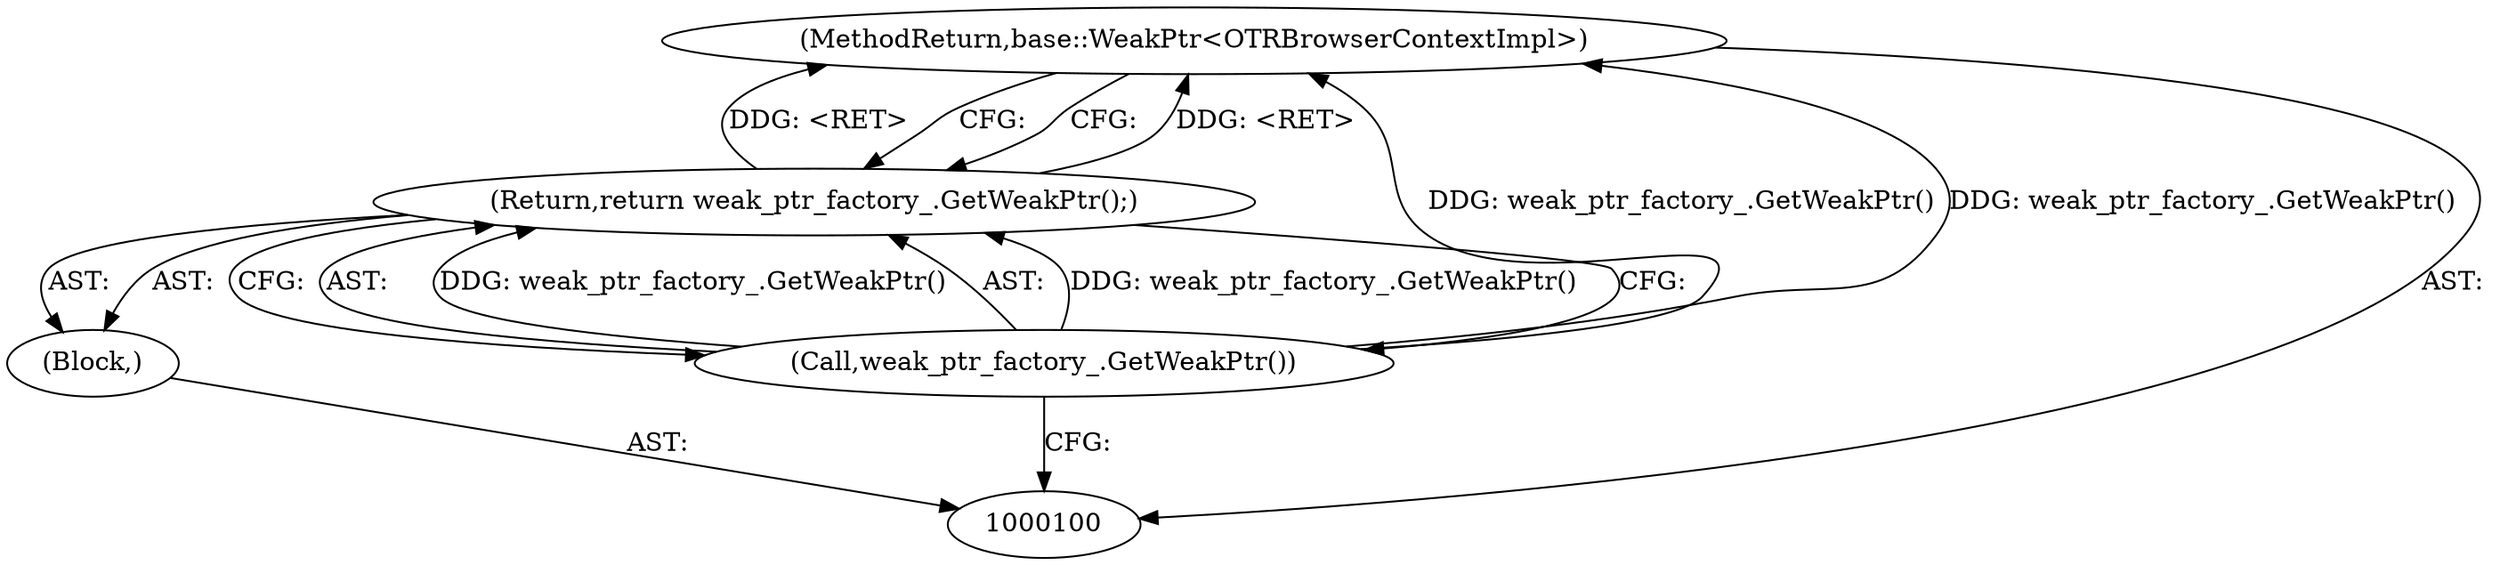 digraph "1_launchpad_29014da83e5fc358d6bff0f574e9ed45e61a35ac_3" {
"1000104" [label="(MethodReturn,base::WeakPtr<OTRBrowserContextImpl>)"];
"1000101" [label="(Block,)"];
"1000103" [label="(Call,weak_ptr_factory_.GetWeakPtr())"];
"1000102" [label="(Return,return weak_ptr_factory_.GetWeakPtr();)"];
"1000104" -> "1000100"  [label="AST: "];
"1000104" -> "1000102"  [label="CFG: "];
"1000103" -> "1000104"  [label="DDG: weak_ptr_factory_.GetWeakPtr()"];
"1000102" -> "1000104"  [label="DDG: <RET>"];
"1000101" -> "1000100"  [label="AST: "];
"1000102" -> "1000101"  [label="AST: "];
"1000103" -> "1000102"  [label="AST: "];
"1000103" -> "1000100"  [label="CFG: "];
"1000102" -> "1000103"  [label="CFG: "];
"1000103" -> "1000104"  [label="DDG: weak_ptr_factory_.GetWeakPtr()"];
"1000103" -> "1000102"  [label="DDG: weak_ptr_factory_.GetWeakPtr()"];
"1000102" -> "1000101"  [label="AST: "];
"1000102" -> "1000103"  [label="CFG: "];
"1000103" -> "1000102"  [label="AST: "];
"1000104" -> "1000102"  [label="CFG: "];
"1000102" -> "1000104"  [label="DDG: <RET>"];
"1000103" -> "1000102"  [label="DDG: weak_ptr_factory_.GetWeakPtr()"];
}

